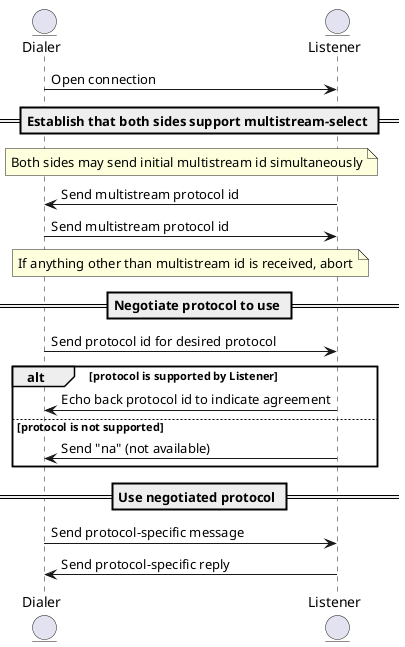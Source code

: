 @startuml

entity Dialer
entity Listener
Dialer -> Listener: Open connection

== Establish that both sides support multistream-select ==

note over Dialer, Listener: Both sides may send initial multistream id simultaneously
Listener -> Dialer: Send multistream protocol id
Dialer -> Listener: Send multistream protocol id
note over Dialer, Listener: If anything other than multistream id is received, abort


== Negotiate protocol to use ==
Dialer -> Listener: Send protocol id for desired protocol

alt protocol is supported by Listener
  Listener -> Dialer: Echo back protocol id to indicate agreement
else protocol is not supported
  Listener -> Dialer: Send "na" (not available)
end

== Use negotiated protocol ==

Dialer -> Listener: Send protocol-specific message
Listener -> Dialer: Send protocol-specific reply

@enduml
